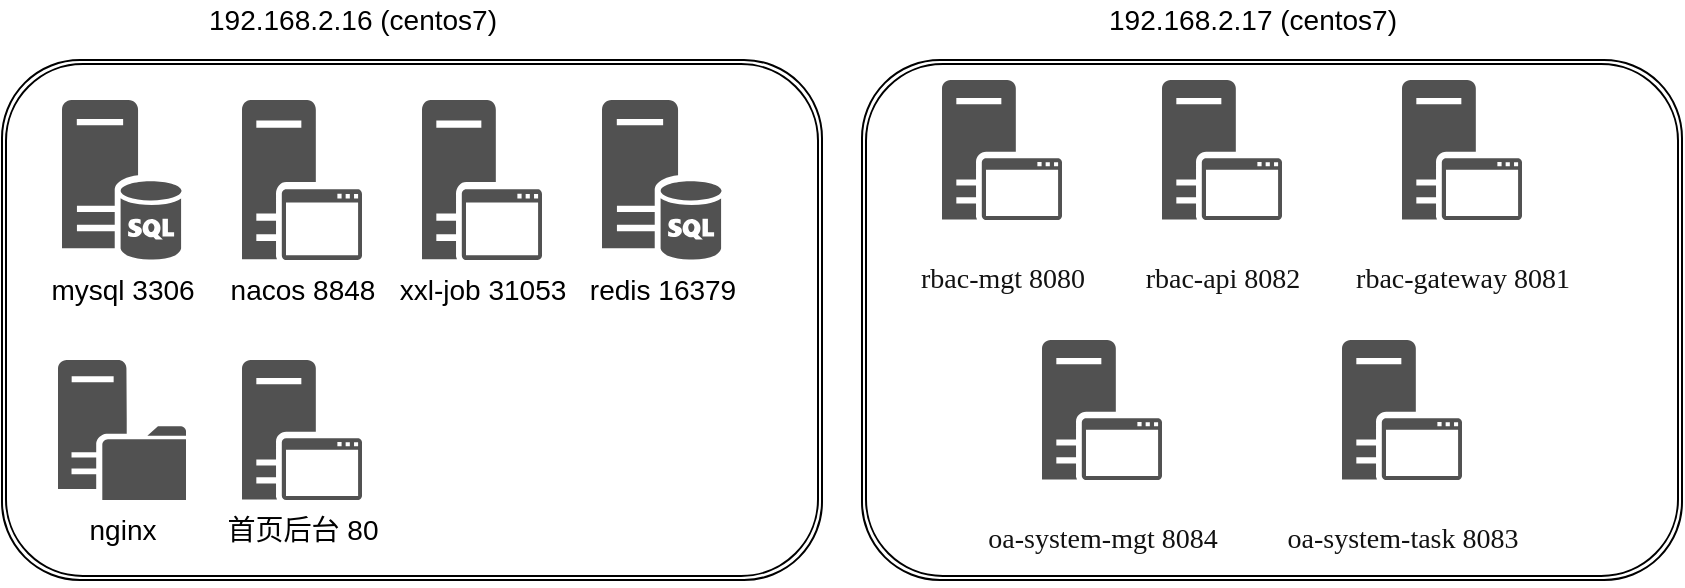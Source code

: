 <mxfile version="19.0.1" type="github">
  <diagram id="gyxdbfac7w9fEoyupBZN" name="第 1 页">
    <mxGraphModel dx="1209" dy="642" grid="1" gridSize="10" guides="1" tooltips="1" connect="1" arrows="1" fold="1" page="1" pageScale="1" pageWidth="827" pageHeight="1169" math="0" shadow="0">
      <root>
        <mxCell id="0" />
        <mxCell id="1" parent="0" />
        <mxCell id="14XUabpW_i0FxJF9m-nK-2" value="" style="shape=ext;double=1;rounded=1;whiteSpace=wrap;html=1;" parent="1" vertex="1">
          <mxGeometry x="70" y="280" width="410" height="260" as="geometry" />
        </mxCell>
        <mxCell id="14XUabpW_i0FxJF9m-nK-3" value="&lt;font style=&quot;font-size: 14px;&quot;&gt;192.168.2.16 (centos7)&lt;/font&gt;" style="text;html=1;align=center;verticalAlign=middle;resizable=0;points=[];autosize=1;strokeColor=none;fillColor=none;" parent="1" vertex="1">
          <mxGeometry x="165" y="250" width="160" height="20" as="geometry" />
        </mxCell>
        <object label="&lt;font style=&quot;font-size: 14px;&quot;&gt;mysql 3306&lt;/font&gt;" name="111" id="14XUabpW_i0FxJF9m-nK-1">
          <mxCell style="sketch=0;pointerEvents=1;shadow=0;dashed=0;html=1;strokeColor=none;labelPosition=center;verticalLabelPosition=bottom;verticalAlign=top;align=center;fillColor=#515151;shape=mxgraph.mscae.system_center.central_administration_site_sql" parent="1" vertex="1">
            <mxGeometry x="100" y="300" width="60" height="80" as="geometry" />
          </mxCell>
        </object>
        <mxCell id="14XUabpW_i0FxJF9m-nK-4" value="nacos&amp;nbsp;8848" style="sketch=0;pointerEvents=1;shadow=0;dashed=0;html=1;strokeColor=none;labelPosition=center;verticalLabelPosition=bottom;verticalAlign=top;align=center;fillColor=#515151;shape=mxgraph.mscae.system_center.secondary_site;fontSize=14;" parent="1" vertex="1">
          <mxGeometry x="190" y="300" width="60" height="80" as="geometry" />
        </mxCell>
        <mxCell id="14XUabpW_i0FxJF9m-nK-6" value="xxl-job&amp;nbsp;31053" style="sketch=0;pointerEvents=1;shadow=0;dashed=0;html=1;strokeColor=none;labelPosition=center;verticalLabelPosition=bottom;verticalAlign=top;align=center;fillColor=#515151;shape=mxgraph.mscae.system_center.secondary_site;fontSize=14;" parent="1" vertex="1">
          <mxGeometry x="280" y="300" width="60" height="80" as="geometry" />
        </mxCell>
        <object label="&lt;font style=&quot;font-size: 14px;&quot;&gt;redis 16379&lt;/font&gt;" name="111" id="14XUabpW_i0FxJF9m-nK-7">
          <mxCell style="sketch=0;pointerEvents=1;shadow=0;dashed=0;html=1;strokeColor=none;labelPosition=center;verticalLabelPosition=bottom;verticalAlign=top;align=center;fillColor=#515151;shape=mxgraph.mscae.system_center.central_administration_site_sql" parent="1" vertex="1">
            <mxGeometry x="370" y="300" width="60" height="80" as="geometry" />
          </mxCell>
        </object>
        <mxCell id="14XUabpW_i0FxJF9m-nK-8" value="nginx" style="sketch=0;pointerEvents=1;shadow=0;dashed=0;html=1;strokeColor=none;labelPosition=center;verticalLabelPosition=bottom;verticalAlign=top;align=center;fillColor=#515151;shape=mxgraph.mscae.system_center.distribution_point;fontSize=14;" parent="1" vertex="1">
          <mxGeometry x="98" y="430" width="64" height="70" as="geometry" />
        </mxCell>
        <mxCell id="14XUabpW_i0FxJF9m-nK-9" value="首页后台 80" style="sketch=0;pointerEvents=1;shadow=0;dashed=0;html=1;strokeColor=none;labelPosition=center;verticalLabelPosition=bottom;verticalAlign=top;align=center;fillColor=#515151;shape=mxgraph.mscae.system_center.secondary_site;fontSize=14;" parent="1" vertex="1">
          <mxGeometry x="190" y="430" width="60" height="70" as="geometry" />
        </mxCell>
        <mxCell id="14XUabpW_i0FxJF9m-nK-10" value="" style="shape=ext;double=1;rounded=1;whiteSpace=wrap;html=1;" parent="1" vertex="1">
          <mxGeometry x="500" y="280" width="410" height="260" as="geometry" />
        </mxCell>
        <mxCell id="14XUabpW_i0FxJF9m-nK-11" value="192.168.2.17 (centos7)" style="text;html=1;align=center;verticalAlign=middle;resizable=0;points=[];autosize=1;strokeColor=none;fillColor=none;fontSize=14;" parent="1" vertex="1">
          <mxGeometry x="615" y="250" width="160" height="20" as="geometry" />
        </mxCell>
        <mxCell id="14XUabpW_i0FxJF9m-nK-12" value="&lt;p class=&quot;MsoNormal&quot;&gt;&lt;span style=&quot;font-family: 微软雅黑; color: rgb(18, 18, 18); letter-spacing: 0pt; background: rgb(255, 255, 255);&quot;&gt;&lt;font style=&quot;font-size: 14px;&quot; face=&quot;微软雅黑&quot;&gt;rbac-mgt 8080&lt;/font&gt;&lt;/span&gt;&lt;/p&gt;" style="sketch=0;pointerEvents=1;shadow=0;dashed=0;html=1;strokeColor=none;labelPosition=center;verticalLabelPosition=bottom;verticalAlign=top;align=center;fillColor=#515151;shape=mxgraph.mscae.system_center.secondary_site;fontSize=14;" parent="1" vertex="1">
          <mxGeometry x="540" y="290" width="60" height="70" as="geometry" />
        </mxCell>
        <mxCell id="14XUabpW_i0FxJF9m-nK-13" value="&lt;p class=&quot;MsoNormal&quot;&gt;&lt;span style=&quot;font-family: 微软雅黑; color: rgb(18, 18, 18); letter-spacing: 0pt; background: rgb(255, 255, 255);&quot;&gt;&lt;font style=&quot;font-size: 14px;&quot; face=&quot;微软雅黑&quot;&gt;rbac-api 8082&lt;/font&gt;&lt;/span&gt;&lt;/p&gt;" style="sketch=0;pointerEvents=1;shadow=0;dashed=0;html=1;strokeColor=none;labelPosition=center;verticalLabelPosition=bottom;verticalAlign=top;align=center;fillColor=#515151;shape=mxgraph.mscae.system_center.secondary_site;fontSize=14;" parent="1" vertex="1">
          <mxGeometry x="650" y="290" width="60" height="70" as="geometry" />
        </mxCell>
        <mxCell id="14XUabpW_i0FxJF9m-nK-14" value="&lt;p class=&quot;MsoNormal&quot;&gt;&lt;span style=&quot;font-family: 微软雅黑; color: rgb(18, 18, 18); letter-spacing: 0pt; background: rgb(255, 255, 255);&quot;&gt;&lt;font style=&quot;font-size: 14px;&quot; face=&quot;微软雅黑&quot;&gt;rbac-gateway 8081&lt;/font&gt;&lt;/span&gt;&lt;/p&gt;" style="sketch=0;pointerEvents=1;shadow=0;dashed=0;html=1;strokeColor=none;labelPosition=center;verticalLabelPosition=bottom;verticalAlign=top;align=center;fillColor=#515151;shape=mxgraph.mscae.system_center.secondary_site;fontSize=14;" parent="1" vertex="1">
          <mxGeometry x="770" y="290" width="60" height="70" as="geometry" />
        </mxCell>
        <mxCell id="14XUabpW_i0FxJF9m-nK-15" value="&lt;p class=&quot;MsoNormal&quot;&gt;&lt;span style=&quot;font-family: 微软雅黑; color: rgb(18, 18, 18); letter-spacing: 0pt; background: rgb(255, 255, 255);&quot;&gt;&lt;font style=&quot;font-size: 14px;&quot; face=&quot;微软雅黑&quot;&gt;oa-system-mgt 8084&lt;/font&gt;&lt;/span&gt;&lt;/p&gt;" style="sketch=0;pointerEvents=1;shadow=0;dashed=0;html=1;strokeColor=none;labelPosition=center;verticalLabelPosition=bottom;verticalAlign=top;align=center;fillColor=#515151;shape=mxgraph.mscae.system_center.secondary_site;fontSize=14;" parent="1" vertex="1">
          <mxGeometry x="590" y="420" width="60" height="70" as="geometry" />
        </mxCell>
        <mxCell id="14XUabpW_i0FxJF9m-nK-16" value="&lt;p class=&quot;MsoNormal&quot;&gt;&lt;span style=&quot;font-family: 微软雅黑; color: rgb(18, 18, 18); letter-spacing: 0pt; background: rgb(255, 255, 255);&quot;&gt;&lt;font style=&quot;font-size: 14px;&quot; face=&quot;微软雅黑&quot;&gt;oa-system-task 8083&lt;/font&gt;&lt;/span&gt;&lt;/p&gt;" style="sketch=0;pointerEvents=1;shadow=0;dashed=0;html=1;strokeColor=none;labelPosition=center;verticalLabelPosition=bottom;verticalAlign=top;align=center;fillColor=#515151;shape=mxgraph.mscae.system_center.secondary_site;fontSize=14;" parent="1" vertex="1">
          <mxGeometry x="740" y="420" width="60" height="70" as="geometry" />
        </mxCell>
      </root>
    </mxGraphModel>
  </diagram>
</mxfile>
